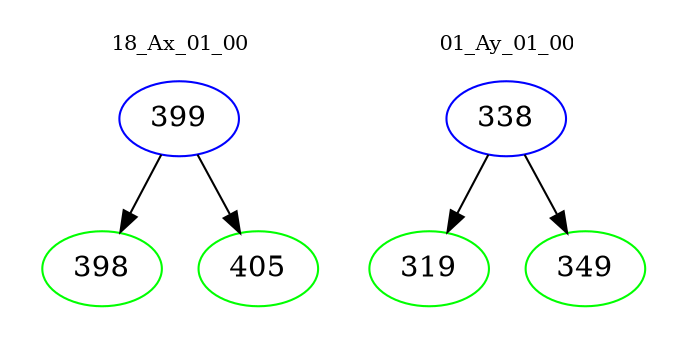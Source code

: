 digraph{
subgraph cluster_0 {
color = white
label = "18_Ax_01_00";
fontsize=10;
T0_399 [label="399", color="blue"]
T0_399 -> T0_398 [color="black"]
T0_398 [label="398", color="green"]
T0_399 -> T0_405 [color="black"]
T0_405 [label="405", color="green"]
}
subgraph cluster_1 {
color = white
label = "01_Ay_01_00";
fontsize=10;
T1_338 [label="338", color="blue"]
T1_338 -> T1_319 [color="black"]
T1_319 [label="319", color="green"]
T1_338 -> T1_349 [color="black"]
T1_349 [label="349", color="green"]
}
}
